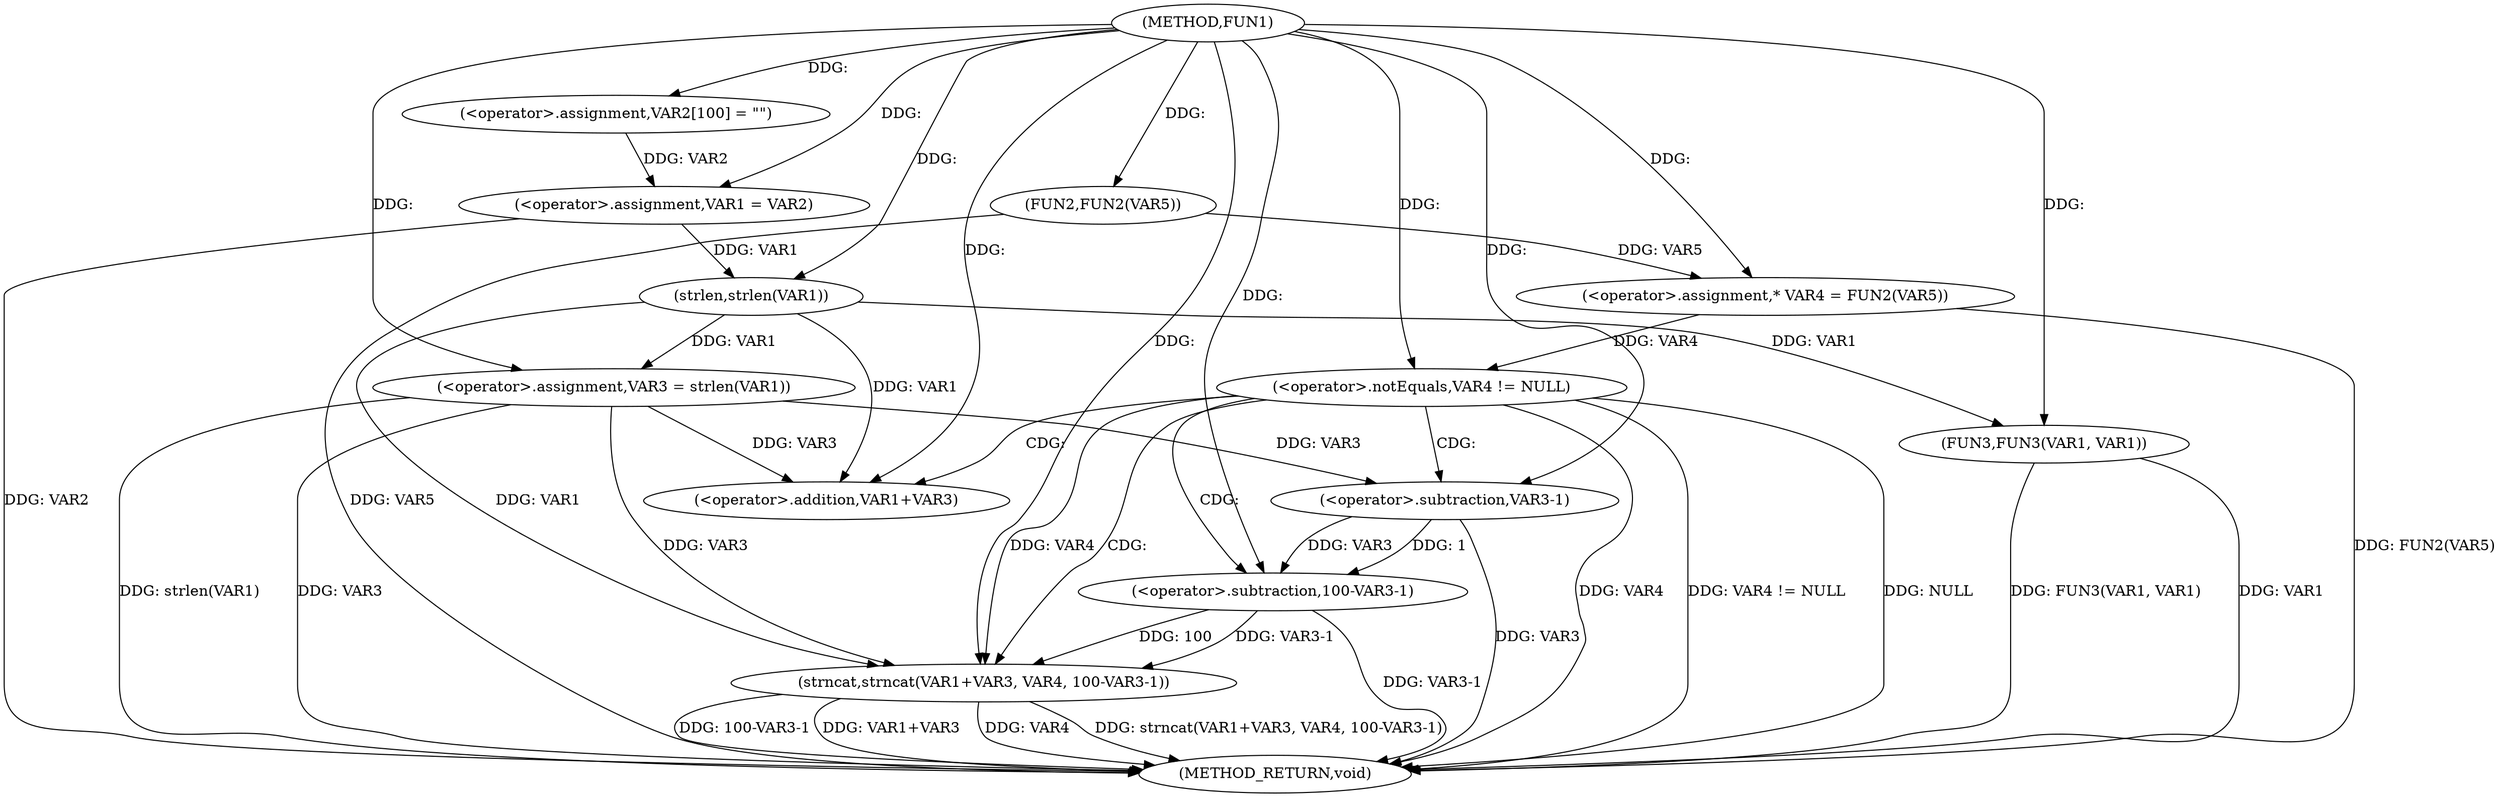 digraph FUN1 {  
"1000100" [label = "(METHOD,FUN1)" ]
"1000139" [label = "(METHOD_RETURN,void)" ]
"1000104" [label = "(<operator>.assignment,VAR2[100] = \"\")" ]
"1000107" [label = "(<operator>.assignment,VAR1 = VAR2)" ]
"1000112" [label = "(<operator>.assignment,VAR3 = strlen(VAR1))" ]
"1000114" [label = "(strlen,strlen(VAR1))" ]
"1000117" [label = "(<operator>.assignment,* VAR4 = FUN2(VAR5))" ]
"1000119" [label = "(FUN2,FUN2(VAR5))" ]
"1000122" [label = "(<operator>.notEquals,VAR4 != NULL)" ]
"1000126" [label = "(strncat,strncat(VAR1+VAR3, VAR4, 100-VAR3-1))" ]
"1000127" [label = "(<operator>.addition,VAR1+VAR3)" ]
"1000131" [label = "(<operator>.subtraction,100-VAR3-1)" ]
"1000133" [label = "(<operator>.subtraction,VAR3-1)" ]
"1000136" [label = "(FUN3,FUN3(VAR1, VAR1))" ]
  "1000112" -> "1000139"  [ label = "DDG: strlen(VAR1)"] 
  "1000122" -> "1000139"  [ label = "DDG: VAR4"] 
  "1000133" -> "1000139"  [ label = "DDG: VAR3"] 
  "1000126" -> "1000139"  [ label = "DDG: VAR1+VAR3"] 
  "1000136" -> "1000139"  [ label = "DDG: VAR1"] 
  "1000117" -> "1000139"  [ label = "DDG: FUN2(VAR5)"] 
  "1000126" -> "1000139"  [ label = "DDG: VAR4"] 
  "1000126" -> "1000139"  [ label = "DDG: strncat(VAR1+VAR3, VAR4, 100-VAR3-1)"] 
  "1000131" -> "1000139"  [ label = "DDG: VAR3-1"] 
  "1000112" -> "1000139"  [ label = "DDG: VAR3"] 
  "1000119" -> "1000139"  [ label = "DDG: VAR5"] 
  "1000136" -> "1000139"  [ label = "DDG: FUN3(VAR1, VAR1)"] 
  "1000122" -> "1000139"  [ label = "DDG: VAR4 != NULL"] 
  "1000107" -> "1000139"  [ label = "DDG: VAR2"] 
  "1000126" -> "1000139"  [ label = "DDG: 100-VAR3-1"] 
  "1000122" -> "1000139"  [ label = "DDG: NULL"] 
  "1000100" -> "1000104"  [ label = "DDG: "] 
  "1000104" -> "1000107"  [ label = "DDG: VAR2"] 
  "1000100" -> "1000107"  [ label = "DDG: "] 
  "1000114" -> "1000112"  [ label = "DDG: VAR1"] 
  "1000100" -> "1000112"  [ label = "DDG: "] 
  "1000107" -> "1000114"  [ label = "DDG: VAR1"] 
  "1000100" -> "1000114"  [ label = "DDG: "] 
  "1000119" -> "1000117"  [ label = "DDG: VAR5"] 
  "1000100" -> "1000117"  [ label = "DDG: "] 
  "1000100" -> "1000119"  [ label = "DDG: "] 
  "1000117" -> "1000122"  [ label = "DDG: VAR4"] 
  "1000100" -> "1000122"  [ label = "DDG: "] 
  "1000114" -> "1000126"  [ label = "DDG: VAR1"] 
  "1000100" -> "1000126"  [ label = "DDG: "] 
  "1000112" -> "1000126"  [ label = "DDG: VAR3"] 
  "1000114" -> "1000127"  [ label = "DDG: VAR1"] 
  "1000100" -> "1000127"  [ label = "DDG: "] 
  "1000112" -> "1000127"  [ label = "DDG: VAR3"] 
  "1000122" -> "1000126"  [ label = "DDG: VAR4"] 
  "1000131" -> "1000126"  [ label = "DDG: 100"] 
  "1000131" -> "1000126"  [ label = "DDG: VAR3-1"] 
  "1000100" -> "1000131"  [ label = "DDG: "] 
  "1000133" -> "1000131"  [ label = "DDG: VAR3"] 
  "1000133" -> "1000131"  [ label = "DDG: 1"] 
  "1000100" -> "1000133"  [ label = "DDG: "] 
  "1000112" -> "1000133"  [ label = "DDG: VAR3"] 
  "1000114" -> "1000136"  [ label = "DDG: VAR1"] 
  "1000100" -> "1000136"  [ label = "DDG: "] 
  "1000122" -> "1000133"  [ label = "CDG: "] 
  "1000122" -> "1000127"  [ label = "CDG: "] 
  "1000122" -> "1000131"  [ label = "CDG: "] 
  "1000122" -> "1000126"  [ label = "CDG: "] 
}

